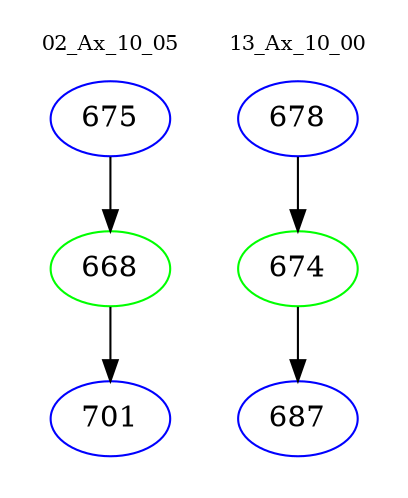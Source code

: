 digraph{
subgraph cluster_0 {
color = white
label = "02_Ax_10_05";
fontsize=10;
T0_675 [label="675", color="blue"]
T0_675 -> T0_668 [color="black"]
T0_668 [label="668", color="green"]
T0_668 -> T0_701 [color="black"]
T0_701 [label="701", color="blue"]
}
subgraph cluster_1 {
color = white
label = "13_Ax_10_00";
fontsize=10;
T1_678 [label="678", color="blue"]
T1_678 -> T1_674 [color="black"]
T1_674 [label="674", color="green"]
T1_674 -> T1_687 [color="black"]
T1_687 [label="687", color="blue"]
}
}
